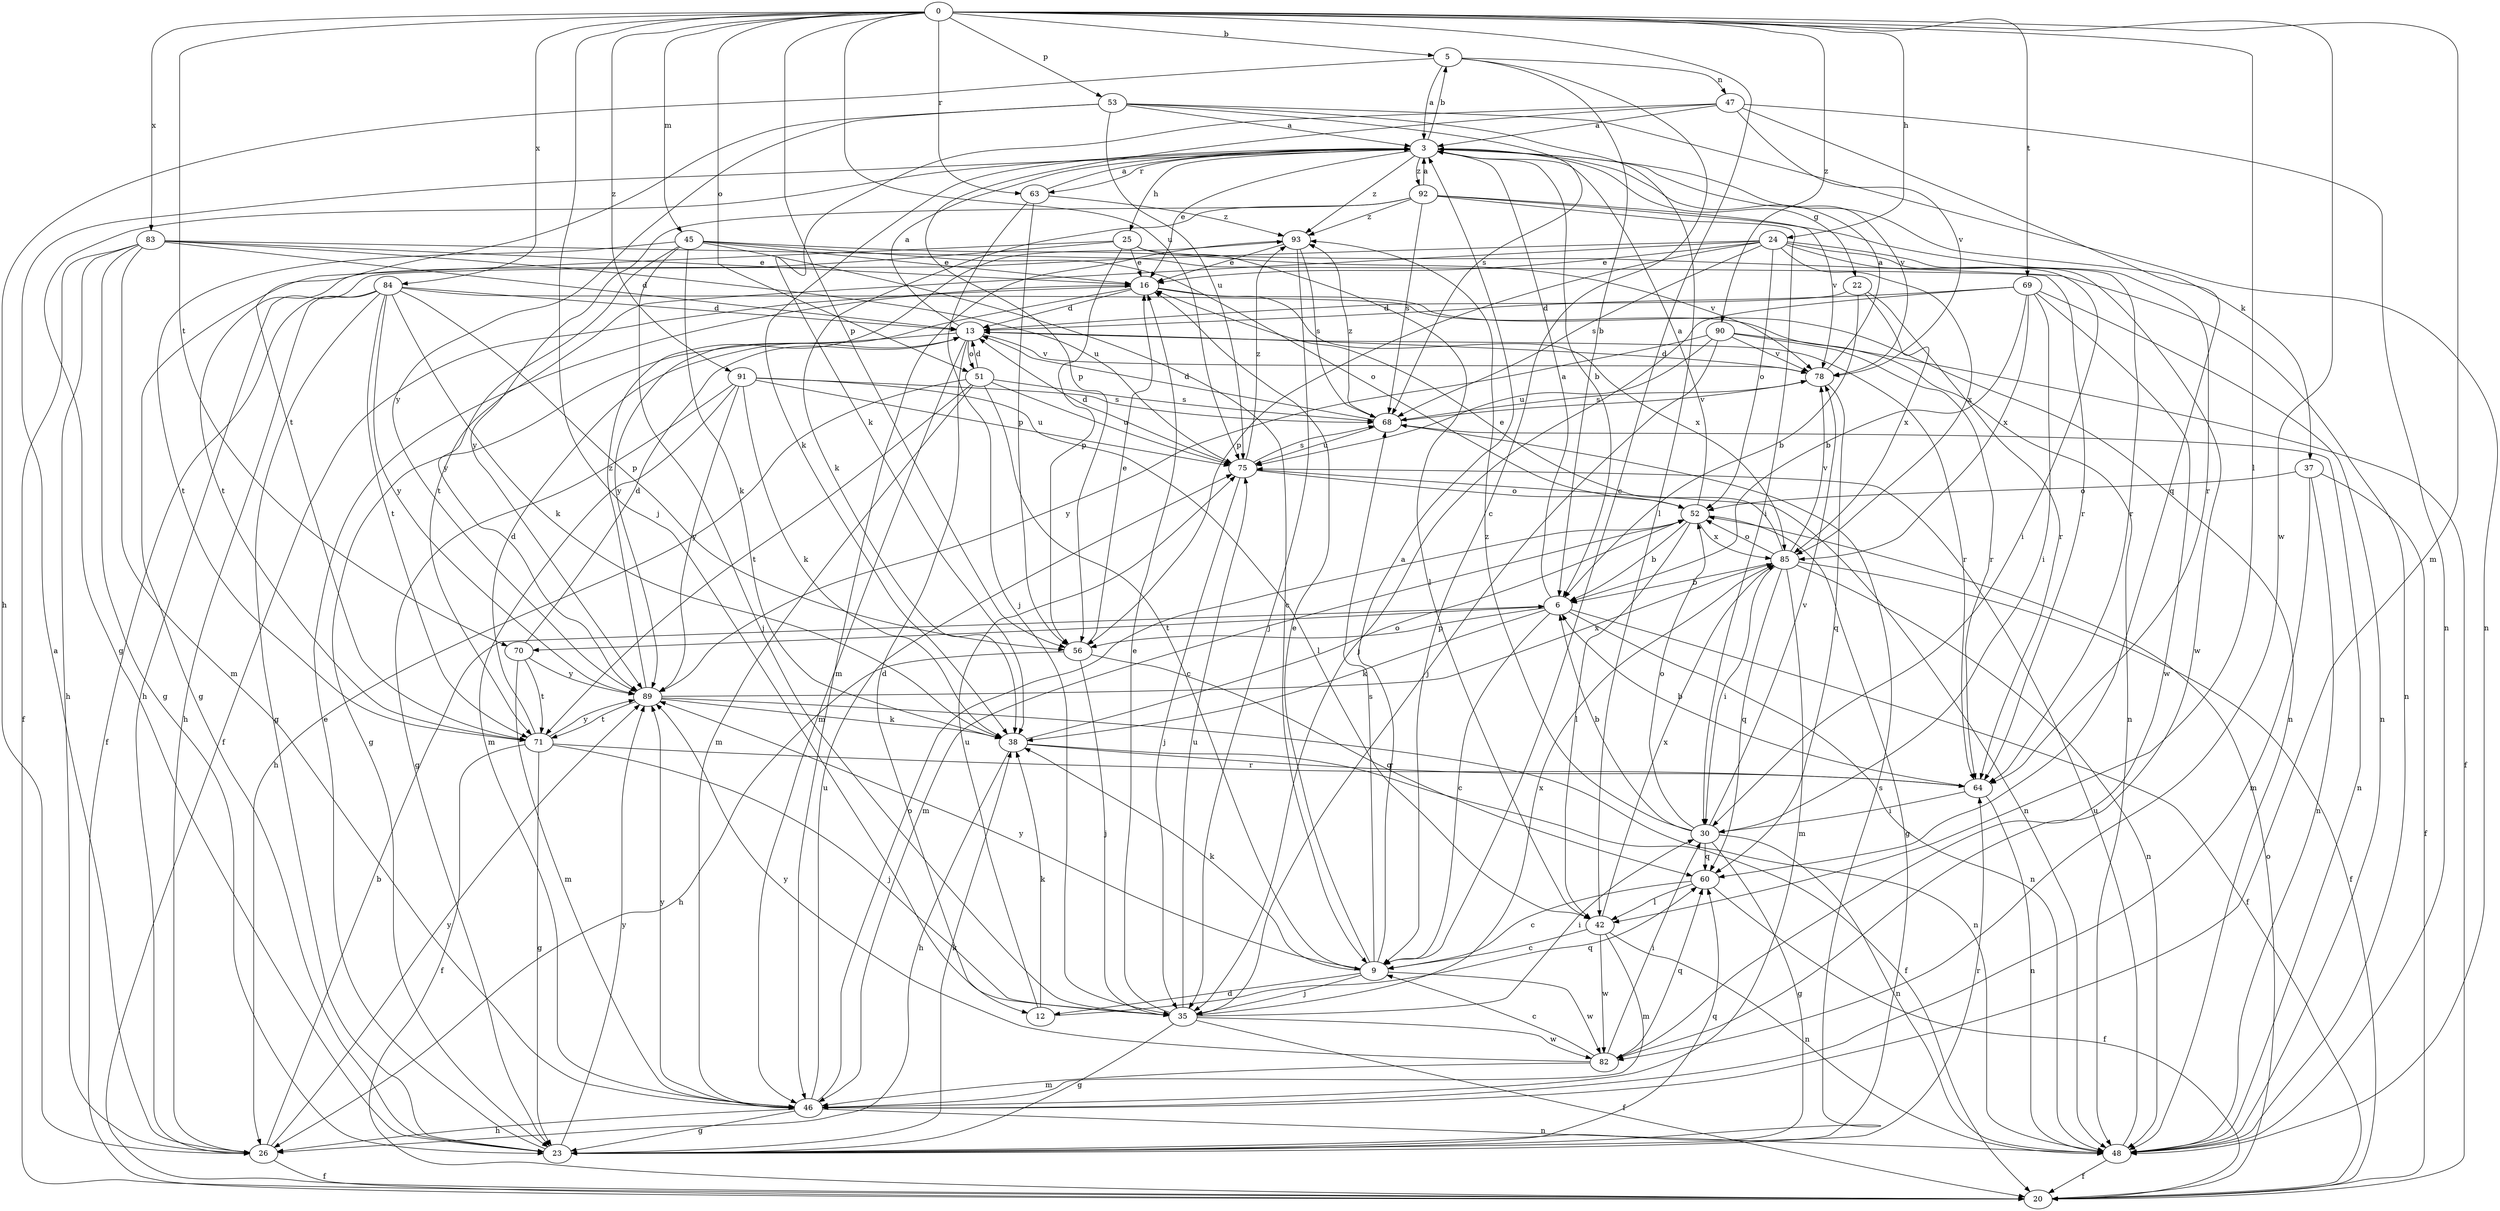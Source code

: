 strict digraph  {
0;
3;
5;
6;
9;
12;
13;
16;
20;
22;
23;
24;
25;
26;
30;
35;
37;
38;
42;
45;
46;
47;
48;
51;
52;
53;
56;
60;
63;
64;
68;
69;
70;
71;
75;
78;
82;
83;
84;
85;
89;
90;
91;
92;
93;
0 -> 5  [label=b];
0 -> 9  [label=c];
0 -> 24  [label=h];
0 -> 35  [label=j];
0 -> 42  [label=l];
0 -> 45  [label=m];
0 -> 46  [label=m];
0 -> 51  [label=o];
0 -> 53  [label=p];
0 -> 56  [label=p];
0 -> 63  [label=r];
0 -> 69  [label=t];
0 -> 70  [label=t];
0 -> 75  [label=u];
0 -> 82  [label=w];
0 -> 83  [label=x];
0 -> 84  [label=x];
0 -> 90  [label=z];
0 -> 91  [label=z];
3 -> 5  [label=b];
3 -> 6  [label=b];
3 -> 16  [label=e];
3 -> 22  [label=g];
3 -> 23  [label=g];
3 -> 25  [label=h];
3 -> 37  [label=k];
3 -> 38  [label=k];
3 -> 63  [label=r];
3 -> 78  [label=v];
3 -> 92  [label=z];
3 -> 93  [label=z];
5 -> 3  [label=a];
5 -> 6  [label=b];
5 -> 9  [label=c];
5 -> 26  [label=h];
5 -> 47  [label=n];
6 -> 3  [label=a];
6 -> 9  [label=c];
6 -> 20  [label=f];
6 -> 38  [label=k];
6 -> 48  [label=n];
6 -> 56  [label=p];
6 -> 70  [label=t];
9 -> 3  [label=a];
9 -> 12  [label=d];
9 -> 16  [label=e];
9 -> 35  [label=j];
9 -> 38  [label=k];
9 -> 68  [label=s];
9 -> 82  [label=w];
9 -> 89  [label=y];
12 -> 38  [label=k];
12 -> 60  [label=q];
12 -> 75  [label=u];
13 -> 3  [label=a];
13 -> 12  [label=d];
13 -> 23  [label=g];
13 -> 46  [label=m];
13 -> 51  [label=o];
13 -> 64  [label=r];
13 -> 78  [label=v];
16 -> 13  [label=d];
16 -> 20  [label=f];
16 -> 48  [label=n];
16 -> 85  [label=x];
16 -> 89  [label=y];
20 -> 52  [label=o];
22 -> 6  [label=b];
22 -> 13  [label=d];
22 -> 64  [label=r];
22 -> 85  [label=x];
23 -> 16  [label=e];
23 -> 38  [label=k];
23 -> 60  [label=q];
23 -> 64  [label=r];
23 -> 68  [label=s];
23 -> 89  [label=y];
24 -> 16  [label=e];
24 -> 26  [label=h];
24 -> 30  [label=i];
24 -> 52  [label=o];
24 -> 56  [label=p];
24 -> 64  [label=r];
24 -> 68  [label=s];
24 -> 71  [label=t];
24 -> 82  [label=w];
24 -> 85  [label=x];
25 -> 16  [label=e];
25 -> 23  [label=g];
25 -> 42  [label=l];
25 -> 48  [label=n];
25 -> 56  [label=p];
25 -> 71  [label=t];
26 -> 3  [label=a];
26 -> 6  [label=b];
26 -> 20  [label=f];
26 -> 89  [label=y];
30 -> 6  [label=b];
30 -> 23  [label=g];
30 -> 48  [label=n];
30 -> 52  [label=o];
30 -> 60  [label=q];
30 -> 78  [label=v];
30 -> 93  [label=z];
35 -> 16  [label=e];
35 -> 20  [label=f];
35 -> 23  [label=g];
35 -> 30  [label=i];
35 -> 75  [label=u];
35 -> 82  [label=w];
35 -> 85  [label=x];
37 -> 20  [label=f];
37 -> 46  [label=m];
37 -> 48  [label=n];
37 -> 52  [label=o];
38 -> 20  [label=f];
38 -> 26  [label=h];
38 -> 52  [label=o];
38 -> 64  [label=r];
42 -> 9  [label=c];
42 -> 46  [label=m];
42 -> 48  [label=n];
42 -> 82  [label=w];
42 -> 85  [label=x];
45 -> 9  [label=c];
45 -> 16  [label=e];
45 -> 35  [label=j];
45 -> 38  [label=k];
45 -> 52  [label=o];
45 -> 71  [label=t];
45 -> 78  [label=v];
45 -> 89  [label=y];
46 -> 23  [label=g];
46 -> 26  [label=h];
46 -> 48  [label=n];
46 -> 52  [label=o];
46 -> 75  [label=u];
46 -> 89  [label=y];
47 -> 3  [label=a];
47 -> 38  [label=k];
47 -> 48  [label=n];
47 -> 56  [label=p];
47 -> 60  [label=q];
47 -> 78  [label=v];
48 -> 20  [label=f];
48 -> 75  [label=u];
51 -> 9  [label=c];
51 -> 13  [label=d];
51 -> 26  [label=h];
51 -> 46  [label=m];
51 -> 68  [label=s];
51 -> 71  [label=t];
51 -> 75  [label=u];
52 -> 3  [label=a];
52 -> 6  [label=b];
52 -> 23  [label=g];
52 -> 42  [label=l];
52 -> 46  [label=m];
52 -> 85  [label=x];
53 -> 3  [label=a];
53 -> 42  [label=l];
53 -> 48  [label=n];
53 -> 68  [label=s];
53 -> 71  [label=t];
53 -> 75  [label=u];
53 -> 89  [label=y];
56 -> 16  [label=e];
56 -> 26  [label=h];
56 -> 35  [label=j];
56 -> 60  [label=q];
60 -> 9  [label=c];
60 -> 20  [label=f];
60 -> 42  [label=l];
63 -> 3  [label=a];
63 -> 35  [label=j];
63 -> 56  [label=p];
63 -> 93  [label=z];
64 -> 6  [label=b];
64 -> 30  [label=i];
64 -> 48  [label=n];
68 -> 13  [label=d];
68 -> 48  [label=n];
68 -> 75  [label=u];
68 -> 78  [label=v];
68 -> 93  [label=z];
69 -> 6  [label=b];
69 -> 13  [label=d];
69 -> 30  [label=i];
69 -> 35  [label=j];
69 -> 48  [label=n];
69 -> 82  [label=w];
69 -> 85  [label=x];
70 -> 13  [label=d];
70 -> 46  [label=m];
70 -> 71  [label=t];
70 -> 89  [label=y];
71 -> 13  [label=d];
71 -> 20  [label=f];
71 -> 23  [label=g];
71 -> 35  [label=j];
71 -> 64  [label=r];
71 -> 89  [label=y];
75 -> 13  [label=d];
75 -> 35  [label=j];
75 -> 48  [label=n];
75 -> 52  [label=o];
75 -> 68  [label=s];
75 -> 93  [label=z];
78 -> 3  [label=a];
78 -> 13  [label=d];
78 -> 60  [label=q];
78 -> 68  [label=s];
82 -> 9  [label=c];
82 -> 30  [label=i];
82 -> 46  [label=m];
82 -> 60  [label=q];
82 -> 89  [label=y];
83 -> 13  [label=d];
83 -> 16  [label=e];
83 -> 20  [label=f];
83 -> 23  [label=g];
83 -> 26  [label=h];
83 -> 46  [label=m];
83 -> 64  [label=r];
83 -> 75  [label=u];
84 -> 13  [label=d];
84 -> 20  [label=f];
84 -> 23  [label=g];
84 -> 26  [label=h];
84 -> 38  [label=k];
84 -> 48  [label=n];
84 -> 56  [label=p];
84 -> 71  [label=t];
84 -> 89  [label=y];
85 -> 6  [label=b];
85 -> 16  [label=e];
85 -> 20  [label=f];
85 -> 30  [label=i];
85 -> 46  [label=m];
85 -> 48  [label=n];
85 -> 52  [label=o];
85 -> 60  [label=q];
85 -> 78  [label=v];
89 -> 38  [label=k];
89 -> 48  [label=n];
89 -> 71  [label=t];
89 -> 85  [label=x];
89 -> 93  [label=z];
90 -> 20  [label=f];
90 -> 35  [label=j];
90 -> 64  [label=r];
90 -> 75  [label=u];
90 -> 78  [label=v];
90 -> 89  [label=y];
91 -> 23  [label=g];
91 -> 38  [label=k];
91 -> 42  [label=l];
91 -> 46  [label=m];
91 -> 68  [label=s];
91 -> 75  [label=u];
91 -> 89  [label=y];
92 -> 3  [label=a];
92 -> 30  [label=i];
92 -> 38  [label=k];
92 -> 64  [label=r];
92 -> 68  [label=s];
92 -> 78  [label=v];
92 -> 89  [label=y];
92 -> 93  [label=z];
93 -> 16  [label=e];
93 -> 35  [label=j];
93 -> 46  [label=m];
93 -> 68  [label=s];
}
